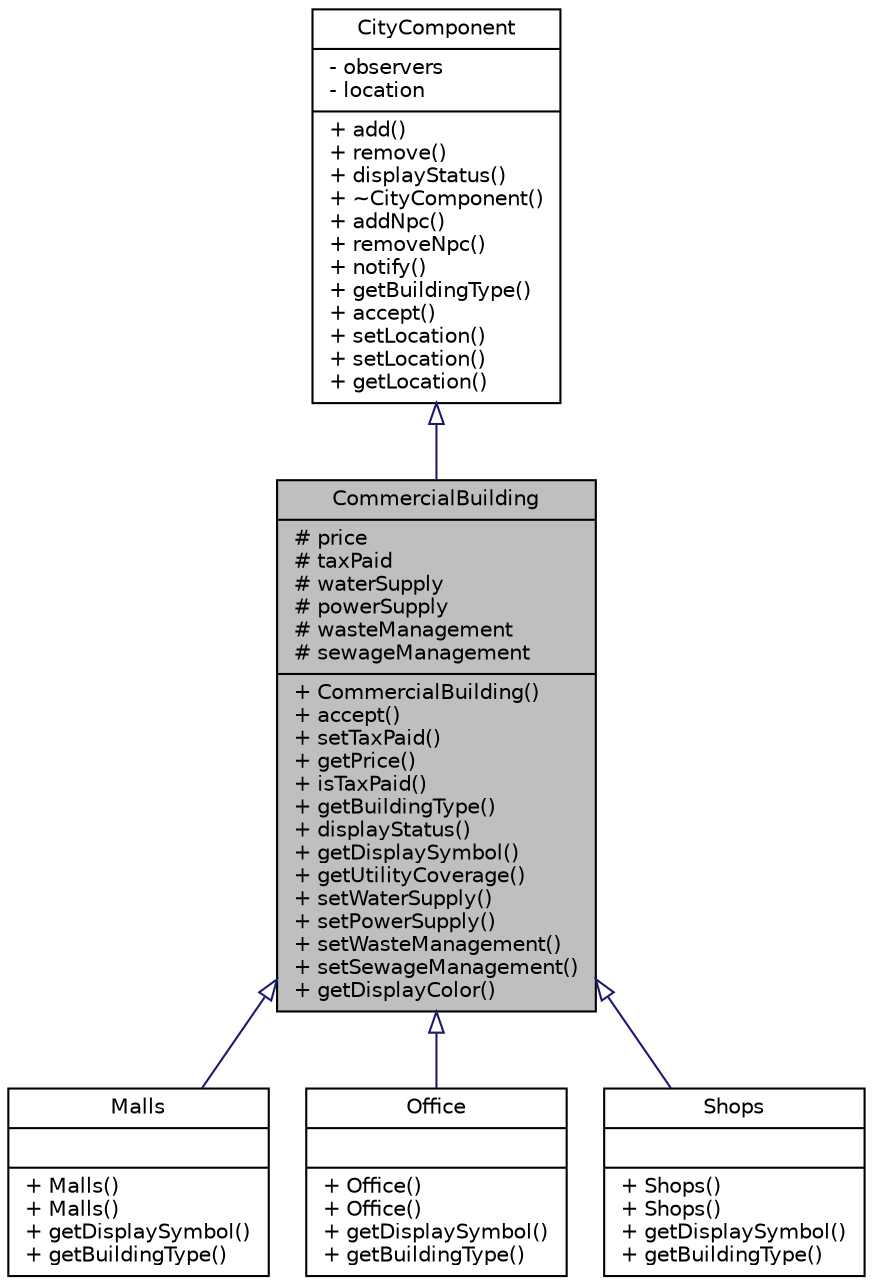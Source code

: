 digraph "CommercialBuilding"
{
 // LATEX_PDF_SIZE
  edge [fontname="Helvetica",fontsize="10",labelfontname="Helvetica",labelfontsize="10"];
  node [fontname="Helvetica",fontsize="10",shape=record];
  Node1 [label="{CommercialBuilding\n|# price\l# taxPaid\l# waterSupply\l# powerSupply\l# wasteManagement\l# sewageManagement\l|+ CommercialBuilding()\l+ accept()\l+ setTaxPaid()\l+ getPrice()\l+ isTaxPaid()\l+ getBuildingType()\l+ displayStatus()\l+ getDisplaySymbol()\l+ getUtilityCoverage()\l+ setWaterSupply()\l+ setPowerSupply()\l+ setWasteManagement()\l+ setSewageManagement()\l+ getDisplayColor()\l}",height=0.2,width=0.4,color="black", fillcolor="grey75", style="filled", fontcolor="black",tooltip="Represents a commercial building in the city, capable of interacting with utilities and tax collectio..."];
  Node2 -> Node1 [dir="back",color="midnightblue",fontsize="10",style="solid",arrowtail="onormal",fontname="Helvetica"];
  Node2 [label="{CityComponent\n|- observers\l- location\l|+ add()\l+ remove()\l+ displayStatus()\l+ ~CityComponent()\l+ addNpc()\l+ removeNpc()\l+ notify()\l+ getBuildingType()\l+ accept()\l+ setLocation()\l+ setLocation()\l+ getLocation()\l}",height=0.2,width=0.4,color="black", fillcolor="white", style="filled",URL="$classCityComponent.html",tooltip="Abstract base class representing a component of a city."];
  Node1 -> Node3 [dir="back",color="midnightblue",fontsize="10",style="solid",arrowtail="onormal",fontname="Helvetica"];
  Node3 [label="{Malls\n||+ Malls()\l+ Malls()\l+ getDisplaySymbol()\l+ getBuildingType()\l}",height=0.2,width=0.4,color="black", fillcolor="white", style="filled",URL="$classMalls.html",tooltip="Represents a Mall, a type of CommercialBuilding."];
  Node1 -> Node4 [dir="back",color="midnightblue",fontsize="10",style="solid",arrowtail="onormal",fontname="Helvetica"];
  Node4 [label="{Office\n||+ Office()\l+ Office()\l+ getDisplaySymbol()\l+ getBuildingType()\l}",height=0.2,width=0.4,color="black", fillcolor="white", style="filled",URL="$classOffice.html",tooltip="Represents an office building, a type of commercial building with utility connections."];
  Node1 -> Node5 [dir="back",color="midnightblue",fontsize="10",style="solid",arrowtail="onormal",fontname="Helvetica"];
  Node5 [label="{Shops\n||+ Shops()\l+ Shops()\l+ getDisplaySymbol()\l+ getBuildingType()\l}",height=0.2,width=0.4,color="black", fillcolor="white", style="filled",URL="$classShops.html",tooltip="Represents a commercial building of type Shops."];
}
